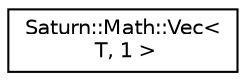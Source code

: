 digraph "Graphical Class Hierarchy"
{
  edge [fontname="Helvetica",fontsize="10",labelfontname="Helvetica",labelfontsize="10"];
  node [fontname="Helvetica",fontsize="10",shape=record];
  rankdir="LR";
  Node0 [label="Saturn::Math::Vec\<\l T, 1 \>",height=0.2,width=0.4,color="black", fillcolor="white", style="filled",URL="$class_saturn_1_1_math_1_1_vec_3_01_t_00_011_01_4.html"];
}
